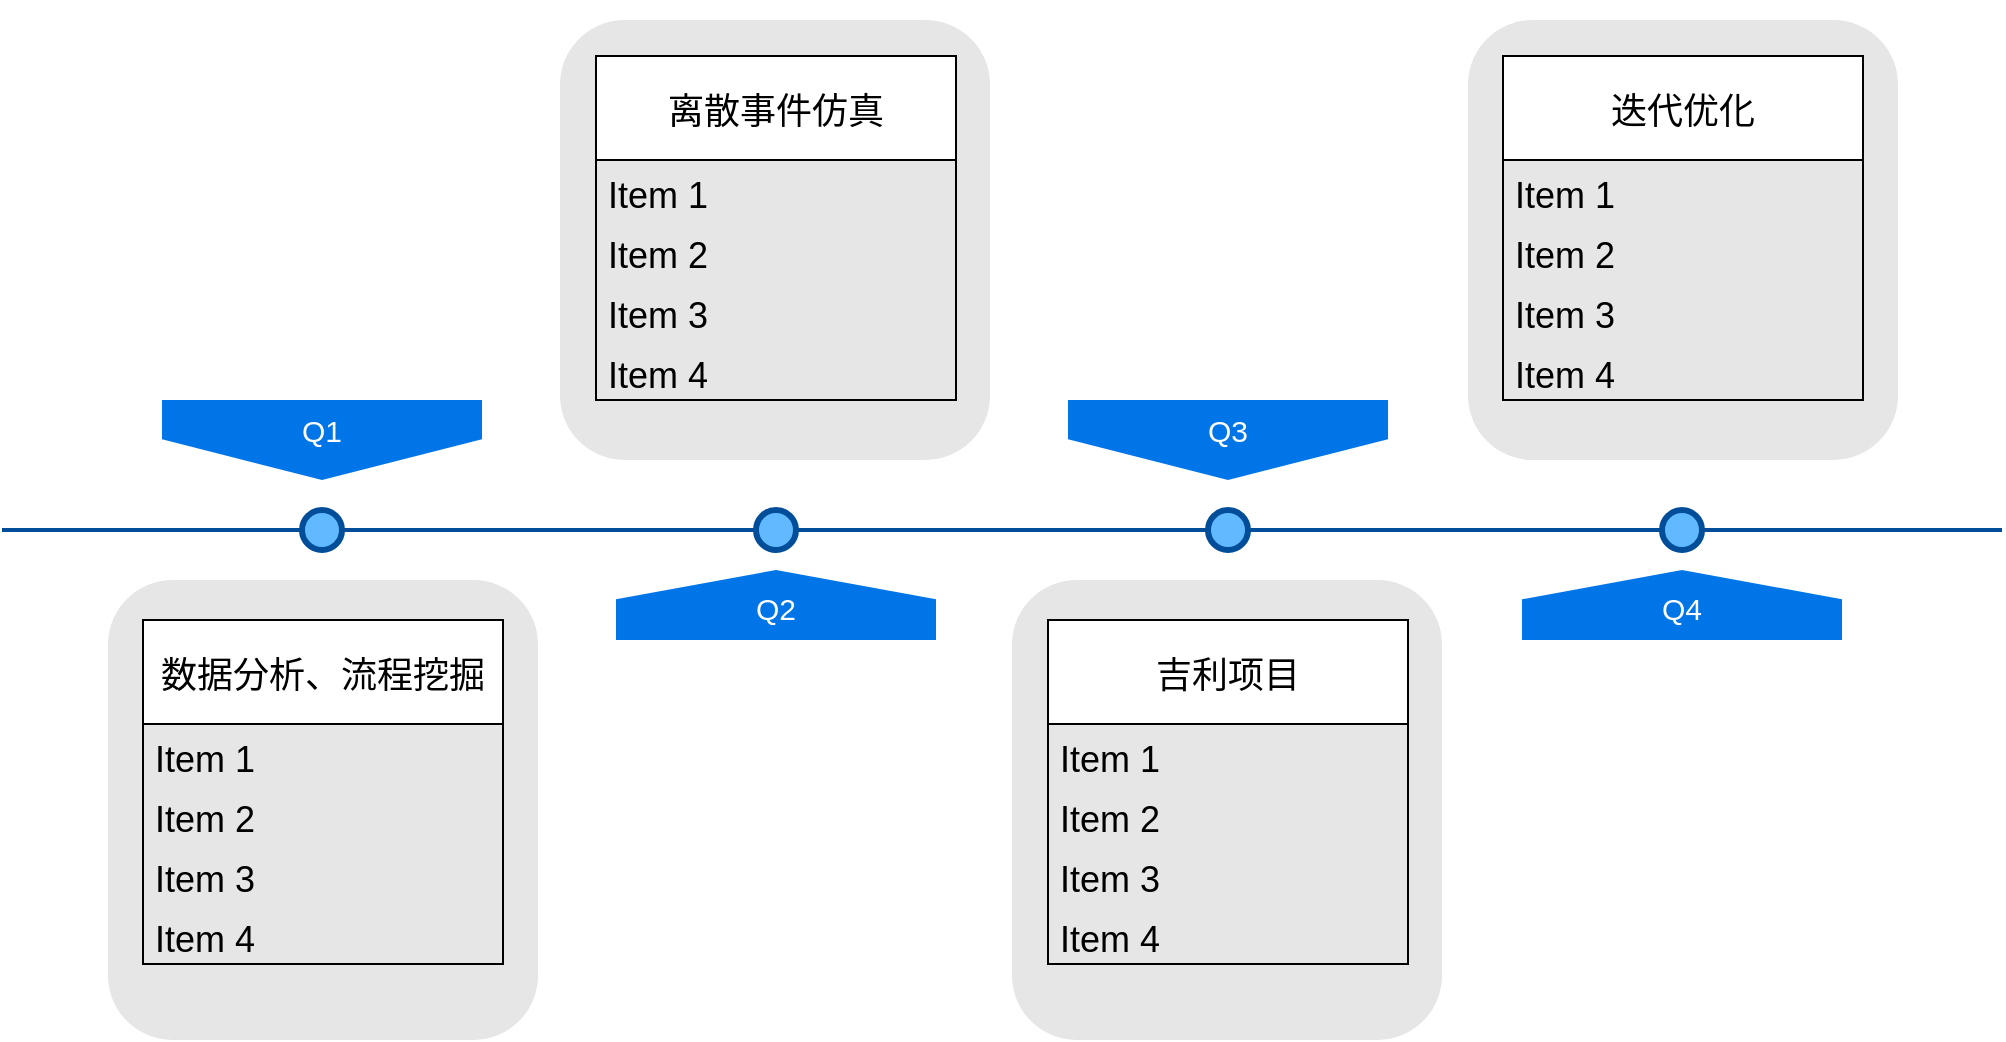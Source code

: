 <mxfile version="15.2.9" type="github">
  <diagram name="Page-1" id="82e54ff1-d628-8f03-85c4-9753963a91cd">
    <mxGraphModel dx="1422" dy="706" grid="1" gridSize="10" guides="1" tooltips="1" connect="1" arrows="1" fold="1" page="1" pageScale="1" pageWidth="1100" pageHeight="850" background="none" math="0" shadow="0">
      <root>
        <mxCell id="0" />
        <mxCell id="1" parent="0" />
        <mxCell id="4ec97bd9e5d20128-1" value="" style="line;strokeWidth=2;html=1;fillColor=none;fontSize=28;fontColor=#004D99;strokeColor=#004D99;" parent="1" vertex="1">
          <mxGeometry x="40" y="400" width="1000" height="10" as="geometry" />
        </mxCell>
        <mxCell id="4ec97bd9e5d20128-5" value="Q1" style="shape=offPageConnector;whiteSpace=wrap;html=1;fillColor=#0075E8;fontSize=15;fontColor=#FFFFFF;size=0.509;verticalAlign=top;strokeColor=none;" parent="1" vertex="1">
          <mxGeometry x="120" y="340" width="160" height="40" as="geometry" />
        </mxCell>
        <mxCell id="4ec97bd9e5d20128-6" value="&lt;span&gt;Q3&lt;/span&gt;" style="shape=offPageConnector;whiteSpace=wrap;html=1;fillColor=#0075E8;fontSize=15;fontColor=#FFFFFF;size=0.509;verticalAlign=top;strokeColor=none;" parent="1" vertex="1">
          <mxGeometry x="573" y="340" width="160" height="40" as="geometry" />
        </mxCell>
        <mxCell id="4ec97bd9e5d20128-7" value="&lt;span&gt;Q2&lt;/span&gt;" style="shape=offPageConnector;whiteSpace=wrap;html=1;fillColor=#0075E8;fontSize=15;fontColor=#FFFFFF;size=0.418;flipV=1;verticalAlign=bottom;strokeColor=none;spacingBottom=4;" parent="1" vertex="1">
          <mxGeometry x="347" y="425" width="160" height="35" as="geometry" />
        </mxCell>
        <mxCell id="4ec97bd9e5d20128-8" value="&lt;span&gt;Q4&lt;/span&gt;" style="shape=offPageConnector;whiteSpace=wrap;html=1;fillColor=#0075E8;fontSize=15;fontColor=#FFFFFF;size=0.418;flipV=1;verticalAlign=bottom;strokeColor=none;spacingBottom=4;" parent="1" vertex="1">
          <mxGeometry x="800" y="425" width="160" height="35" as="geometry" />
        </mxCell>
        <mxCell id="4ec97bd9e5d20128-9" value="" style="ellipse;whiteSpace=wrap;html=1;fillColor=#61BAFF;fontSize=28;fontColor=#004D99;strokeWidth=3;strokeColor=#004D99;" parent="1" vertex="1">
          <mxGeometry x="190" y="395" width="20" height="20" as="geometry" />
        </mxCell>
        <mxCell id="4ec97bd9e5d20128-10" value="" style="ellipse;whiteSpace=wrap;html=1;fillColor=#61BAFF;fontSize=28;fontColor=#004D99;strokeWidth=3;strokeColor=#004D99;" parent="1" vertex="1">
          <mxGeometry x="417" y="395" width="20" height="20" as="geometry" />
        </mxCell>
        <mxCell id="4ec97bd9e5d20128-11" value="" style="ellipse;whiteSpace=wrap;html=1;fillColor=#61BAFF;fontSize=28;fontColor=#004D99;strokeWidth=3;strokeColor=#004D99;" parent="1" vertex="1">
          <mxGeometry x="643" y="395" width="20" height="20" as="geometry" />
        </mxCell>
        <mxCell id="4ec97bd9e5d20128-13" value="" style="ellipse;whiteSpace=wrap;html=1;fillColor=#61BAFF;fontSize=28;fontColor=#004D99;strokeWidth=3;strokeColor=#004D99;" parent="1" vertex="1">
          <mxGeometry x="870" y="395" width="20" height="20" as="geometry" />
        </mxCell>
        <mxCell id="4ec97bd9e5d20128-14" value="&lt;h1&gt;&lt;br&gt;&lt;/h1&gt;" style="text;html=1;spacing=5;spacingTop=-20;whiteSpace=wrap;overflow=hidden;strokeColor=none;strokeWidth=3;fillColor=#E6E6E6;fontSize=13;fontColor=#000000;align=center;rounded=1;" parent="1" vertex="1">
          <mxGeometry x="93" y="430" width="215" height="230" as="geometry" />
        </mxCell>
        <mxCell id="4ec97bd9e5d20128-16" value="&lt;h1&gt;&lt;br&gt;&lt;/h1&gt;" style="text;html=1;spacing=5;spacingTop=-20;whiteSpace=wrap;overflow=hidden;strokeColor=none;strokeWidth=3;fillColor=#E6E6E6;fontSize=13;fontColor=#000000;align=center;rounded=1;" parent="1" vertex="1">
          <mxGeometry x="319" y="150" width="215" height="220" as="geometry" />
        </mxCell>
        <mxCell id="4ec97bd9e5d20128-17" value="&lt;h1&gt;&lt;br&gt;&lt;/h1&gt;" style="text;html=1;spacing=5;spacingTop=-20;whiteSpace=wrap;overflow=hidden;strokeColor=none;strokeWidth=3;fillColor=#E6E6E6;fontSize=13;fontColor=#000000;align=center;rounded=1;" parent="1" vertex="1">
          <mxGeometry x="545" y="430" width="215" height="230" as="geometry" />
        </mxCell>
        <mxCell id="4ec97bd9e5d20128-18" value="&lt;h1&gt;&lt;br&gt;&lt;/h1&gt;" style="text;html=1;spacing=5;spacingTop=-20;whiteSpace=wrap;overflow=hidden;strokeColor=none;strokeWidth=3;fillColor=#E6E6E6;fontSize=13;fontColor=#000000;align=center;rounded=1;" parent="1" vertex="1">
          <mxGeometry x="773" y="150" width="215" height="220" as="geometry" />
        </mxCell>
        <mxCell id="BkzemyIABlZsH2yvPGE2-1" value="数据分析、流程挖掘" style="swimlane;fontStyle=0;childLayout=stackLayout;horizontal=1;startSize=52;horizontalStack=0;resizeParent=1;resizeParentMax=0;resizeLast=0;collapsible=1;marginBottom=0;spacing=10;fontSize=18;" vertex="1" parent="1">
          <mxGeometry x="110.5" y="450" width="180" height="172" as="geometry" />
        </mxCell>
        <mxCell id="BkzemyIABlZsH2yvPGE2-2" value="Item 1" style="text;strokeColor=none;fillColor=none;align=left;verticalAlign=top;spacingLeft=4;spacingRight=4;overflow=hidden;rotatable=0;points=[[0,0.5],[1,0.5]];portConstraint=eastwest;fontSize=18;" vertex="1" parent="BkzemyIABlZsH2yvPGE2-1">
          <mxGeometry y="52" width="180" height="30" as="geometry" />
        </mxCell>
        <mxCell id="BkzemyIABlZsH2yvPGE2-3" value="Item 2" style="text;strokeColor=none;fillColor=none;align=left;verticalAlign=top;spacingLeft=4;spacingRight=4;overflow=hidden;rotatable=0;points=[[0,0.5],[1,0.5]];portConstraint=eastwest;fontSize=18;" vertex="1" parent="BkzemyIABlZsH2yvPGE2-1">
          <mxGeometry y="82" width="180" height="30" as="geometry" />
        </mxCell>
        <mxCell id="BkzemyIABlZsH2yvPGE2-4" value="Item 3" style="text;strokeColor=none;fillColor=none;align=left;verticalAlign=top;spacingLeft=4;spacingRight=4;overflow=hidden;rotatable=0;points=[[0,0.5],[1,0.5]];portConstraint=eastwest;fontSize=18;" vertex="1" parent="BkzemyIABlZsH2yvPGE2-1">
          <mxGeometry y="112" width="180" height="30" as="geometry" />
        </mxCell>
        <mxCell id="BkzemyIABlZsH2yvPGE2-6" value="Item 4" style="text;strokeColor=none;fillColor=none;align=left;verticalAlign=top;spacingLeft=4;spacingRight=4;overflow=hidden;rotatable=0;points=[[0,0.5],[1,0.5]];portConstraint=eastwest;fontSize=18;" vertex="1" parent="BkzemyIABlZsH2yvPGE2-1">
          <mxGeometry y="142" width="180" height="30" as="geometry" />
        </mxCell>
        <mxCell id="BkzemyIABlZsH2yvPGE2-7" value="离散事件仿真" style="swimlane;fontStyle=0;childLayout=stackLayout;horizontal=1;startSize=52;horizontalStack=0;resizeParent=1;resizeParentMax=0;resizeLast=0;collapsible=1;marginBottom=0;spacing=10;fontSize=18;" vertex="1" parent="1">
          <mxGeometry x="337" y="168" width="180" height="172" as="geometry" />
        </mxCell>
        <mxCell id="BkzemyIABlZsH2yvPGE2-8" value="Item 1" style="text;strokeColor=none;fillColor=none;align=left;verticalAlign=top;spacingLeft=4;spacingRight=4;overflow=hidden;rotatable=0;points=[[0,0.5],[1,0.5]];portConstraint=eastwest;fontSize=18;" vertex="1" parent="BkzemyIABlZsH2yvPGE2-7">
          <mxGeometry y="52" width="180" height="30" as="geometry" />
        </mxCell>
        <mxCell id="BkzemyIABlZsH2yvPGE2-9" value="Item 2" style="text;strokeColor=none;fillColor=none;align=left;verticalAlign=top;spacingLeft=4;spacingRight=4;overflow=hidden;rotatable=0;points=[[0,0.5],[1,0.5]];portConstraint=eastwest;fontSize=18;" vertex="1" parent="BkzemyIABlZsH2yvPGE2-7">
          <mxGeometry y="82" width="180" height="30" as="geometry" />
        </mxCell>
        <mxCell id="BkzemyIABlZsH2yvPGE2-10" value="Item 3" style="text;strokeColor=none;fillColor=none;align=left;verticalAlign=top;spacingLeft=4;spacingRight=4;overflow=hidden;rotatable=0;points=[[0,0.5],[1,0.5]];portConstraint=eastwest;fontSize=18;" vertex="1" parent="BkzemyIABlZsH2yvPGE2-7">
          <mxGeometry y="112" width="180" height="30" as="geometry" />
        </mxCell>
        <mxCell id="BkzemyIABlZsH2yvPGE2-11" value="Item 4" style="text;strokeColor=none;fillColor=none;align=left;verticalAlign=top;spacingLeft=4;spacingRight=4;overflow=hidden;rotatable=0;points=[[0,0.5],[1,0.5]];portConstraint=eastwest;fontSize=18;" vertex="1" parent="BkzemyIABlZsH2yvPGE2-7">
          <mxGeometry y="142" width="180" height="30" as="geometry" />
        </mxCell>
        <mxCell id="BkzemyIABlZsH2yvPGE2-12" value="吉利项目" style="swimlane;fontStyle=0;childLayout=stackLayout;horizontal=1;startSize=52;horizontalStack=0;resizeParent=1;resizeParentMax=0;resizeLast=0;collapsible=1;marginBottom=0;spacing=10;fontSize=18;" vertex="1" parent="1">
          <mxGeometry x="563" y="450" width="180" height="172" as="geometry" />
        </mxCell>
        <mxCell id="BkzemyIABlZsH2yvPGE2-13" value="Item 1" style="text;strokeColor=none;fillColor=none;align=left;verticalAlign=top;spacingLeft=4;spacingRight=4;overflow=hidden;rotatable=0;points=[[0,0.5],[1,0.5]];portConstraint=eastwest;fontSize=18;" vertex="1" parent="BkzemyIABlZsH2yvPGE2-12">
          <mxGeometry y="52" width="180" height="30" as="geometry" />
        </mxCell>
        <mxCell id="BkzemyIABlZsH2yvPGE2-14" value="Item 2" style="text;strokeColor=none;fillColor=none;align=left;verticalAlign=top;spacingLeft=4;spacingRight=4;overflow=hidden;rotatable=0;points=[[0,0.5],[1,0.5]];portConstraint=eastwest;fontSize=18;" vertex="1" parent="BkzemyIABlZsH2yvPGE2-12">
          <mxGeometry y="82" width="180" height="30" as="geometry" />
        </mxCell>
        <mxCell id="BkzemyIABlZsH2yvPGE2-15" value="Item 3" style="text;strokeColor=none;fillColor=none;align=left;verticalAlign=top;spacingLeft=4;spacingRight=4;overflow=hidden;rotatable=0;points=[[0,0.5],[1,0.5]];portConstraint=eastwest;fontSize=18;" vertex="1" parent="BkzemyIABlZsH2yvPGE2-12">
          <mxGeometry y="112" width="180" height="30" as="geometry" />
        </mxCell>
        <mxCell id="BkzemyIABlZsH2yvPGE2-16" value="Item 4" style="text;strokeColor=none;fillColor=none;align=left;verticalAlign=top;spacingLeft=4;spacingRight=4;overflow=hidden;rotatable=0;points=[[0,0.5],[1,0.5]];portConstraint=eastwest;fontSize=18;" vertex="1" parent="BkzemyIABlZsH2yvPGE2-12">
          <mxGeometry y="142" width="180" height="30" as="geometry" />
        </mxCell>
        <mxCell id="BkzemyIABlZsH2yvPGE2-17" value="迭代优化" style="swimlane;fontStyle=0;childLayout=stackLayout;horizontal=1;startSize=52;horizontalStack=0;resizeParent=1;resizeParentMax=0;resizeLast=0;collapsible=1;marginBottom=0;spacing=10;fontSize=18;" vertex="1" parent="1">
          <mxGeometry x="790.5" y="168" width="180" height="172" as="geometry" />
        </mxCell>
        <mxCell id="BkzemyIABlZsH2yvPGE2-18" value="Item 1" style="text;strokeColor=none;fillColor=none;align=left;verticalAlign=top;spacingLeft=4;spacingRight=4;overflow=hidden;rotatable=0;points=[[0,0.5],[1,0.5]];portConstraint=eastwest;fontSize=18;" vertex="1" parent="BkzemyIABlZsH2yvPGE2-17">
          <mxGeometry y="52" width="180" height="30" as="geometry" />
        </mxCell>
        <mxCell id="BkzemyIABlZsH2yvPGE2-19" value="Item 2" style="text;strokeColor=none;fillColor=none;align=left;verticalAlign=top;spacingLeft=4;spacingRight=4;overflow=hidden;rotatable=0;points=[[0,0.5],[1,0.5]];portConstraint=eastwest;fontSize=18;" vertex="1" parent="BkzemyIABlZsH2yvPGE2-17">
          <mxGeometry y="82" width="180" height="30" as="geometry" />
        </mxCell>
        <mxCell id="BkzemyIABlZsH2yvPGE2-20" value="Item 3" style="text;strokeColor=none;fillColor=none;align=left;verticalAlign=top;spacingLeft=4;spacingRight=4;overflow=hidden;rotatable=0;points=[[0,0.5],[1,0.5]];portConstraint=eastwest;fontSize=18;" vertex="1" parent="BkzemyIABlZsH2yvPGE2-17">
          <mxGeometry y="112" width="180" height="30" as="geometry" />
        </mxCell>
        <mxCell id="BkzemyIABlZsH2yvPGE2-21" value="Item 4" style="text;strokeColor=none;fillColor=none;align=left;verticalAlign=top;spacingLeft=4;spacingRight=4;overflow=hidden;rotatable=0;points=[[0,0.5],[1,0.5]];portConstraint=eastwest;fontSize=18;" vertex="1" parent="BkzemyIABlZsH2yvPGE2-17">
          <mxGeometry y="142" width="180" height="30" as="geometry" />
        </mxCell>
      </root>
    </mxGraphModel>
  </diagram>
</mxfile>
